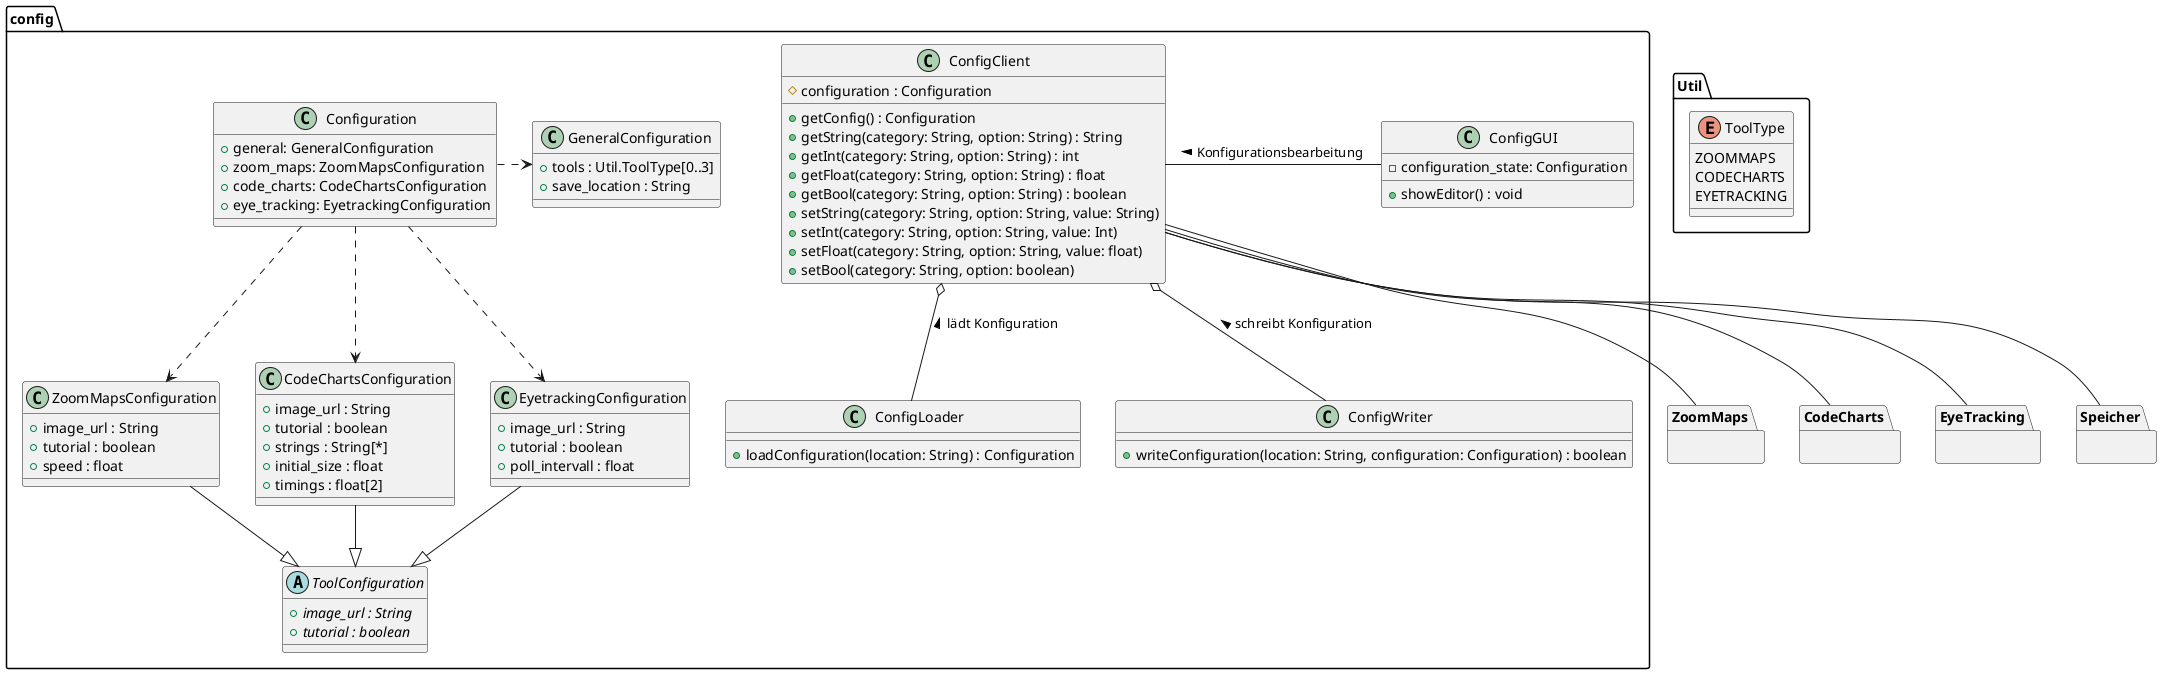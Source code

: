 @startuml config

package Util {
  enum ToolType {
  ZOOMMAPS
  CODECHARTS
  EYETRACKING
  }
}


package ZoomMaps {}
package CodeCharts {}
package EyeTracking {}
package Speicher {}

package config {
  class ConfigClient {
    # configuration : Configuration
    + getConfig() : Configuration
    + getString(category: String, option: String) : String
    + getInt(category: String, option: String) : int
    + getFloat(category: String, option: String) : float
    + getBool(category: String, option: String) : boolean
    + setString(category: String, option: String, value: String)
    + setInt(category: String, option: String, value: Int)
    + setFloat(category: String, option: String, value: float)
    + setBool(category: String, option: boolean)
  }

  class ConfigLoader {
    + loadConfiguration(location: String) : Configuration
  }

  class ConfigWriter {
    + writeConfiguration(location: String, configuration: Configuration) : boolean
  }

  class ConfigGUI {
    - configuration_state: Configuration
    + showEditor() : void
  }

  class Configuration {
    + general: GeneralConfiguration
    + zoom_maps: ZoomMapsConfiguration
    + code_charts: CodeChartsConfiguration
    + eye_tracking: EyetrackingConfiguration
  }
  class GeneralConfiguration {
    + tools : Util.ToolType[0..3]
    + save_location : String
  }
  class ZoomMapsConfiguration {
    + image_url : String
    + tutorial : boolean
    + speed : float
  }
  class CodeChartsConfiguration {
    + image_url : String
    + tutorial : boolean
    + strings : String[*]
    + initial_size : float
    + timings : float[2]
  }
  class EyetrackingConfiguration {
    + image_url : String
    + tutorial : boolean
    + poll_intervall : float
  }
  abstract ToolConfiguration {
    + {abstract} image_url : String
    + {abstract} tutorial : boolean
  }

  ' ConfigClient ..> Configuration

  ConfigClient o-- ConfigLoader : < lädt Konfiguration
  ' ConfigLoader ..> Configuration

  ConfigClient o-- ConfigWriter : < schreibt Konfiguration
  ' ConfigWriter ..> Configuration

  ConfigClient -r- ConfigGUI : < Konfigurationsbearbeitung

  Configuration .r.> GeneralConfiguration
  Configuration ..> ZoomMapsConfiguration
  Configuration ..> CodeChartsConfiguration
  Configuration ..> EyetrackingConfiguration

  ZoomMapsConfiguration --|> ToolConfiguration
  CodeChartsConfiguration --|> ToolConfiguration
  EyetrackingConfiguration --|> ToolConfiguration
}
ConfigClient -- ZoomMaps
ConfigClient -- CodeCharts
ConfigClient -- EyeTracking
ConfigClient -- Speicher
@enduml
